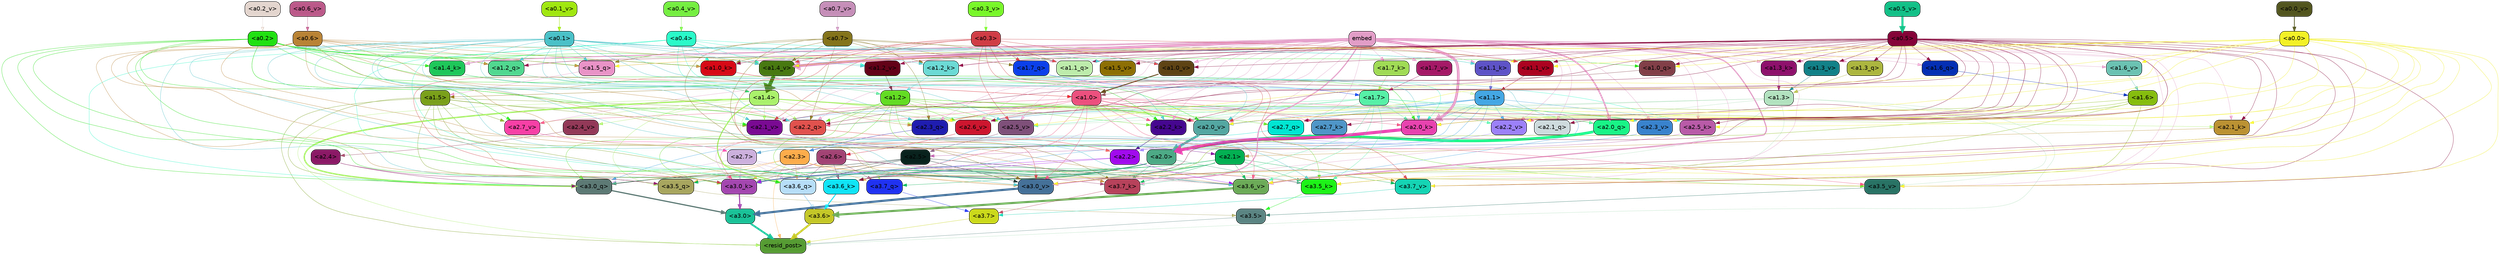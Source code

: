 strict digraph "" {
	graph [bgcolor=transparent,
		layout=dot,
		overlap=false,
		splines=true
	];
	"<a3.7>"	[color=black,
		fillcolor="#cbd91b",
		fontname=Helvetica,
		shape=box,
		style="filled, rounded"];
	"<resid_post>"	[color=black,
		fillcolor="#569c33",
		fontname=Helvetica,
		shape=box,
		style="filled, rounded"];
	"<a3.7>" -> "<resid_post>"	[color="#cbd91b",
		penwidth=0.6239100098609924];
	"<a3.6>"	[color=black,
		fillcolor="#c4c728",
		fontname=Helvetica,
		shape=box,
		style="filled, rounded"];
	"<a3.6>" -> "<resid_post>"	[color="#c4c728",
		penwidth=4.569062113761902];
	"<a3.5>"	[color=black,
		fillcolor="#5b8583",
		fontname=Helvetica,
		shape=box,
		style="filled, rounded"];
	"<a3.5>" -> "<resid_post>"	[color="#5b8583",
		penwidth=0.6];
	"<a3.0>"	[color=black,
		fillcolor="#1ac298",
		fontname=Helvetica,
		shape=box,
		style="filled, rounded"];
	"<a3.0>" -> "<resid_post>"	[color="#1ac298",
		penwidth=4.283544182777405];
	"<a2.3>"	[color=black,
		fillcolor="#fcac4b",
		fontname=Helvetica,
		shape=box,
		style="filled, rounded"];
	"<a2.3>" -> "<resid_post>"	[color="#fcac4b",
		penwidth=0.6];
	"<a3.7_q>"	[color=black,
		fillcolor="#2032f2",
		fontname=Helvetica,
		shape=box,
		style="filled, rounded"];
	"<a2.3>" -> "<a3.7_q>"	[color="#fcac4b",
		penwidth=0.6];
	"<a3.6_q>"	[color=black,
		fillcolor="#b7def8",
		fontname=Helvetica,
		shape=box,
		style="filled, rounded"];
	"<a2.3>" -> "<a3.6_q>"	[color="#fcac4b",
		penwidth=0.6];
	"<a3.5_q>"	[color=black,
		fillcolor="#a8a65f",
		fontname=Helvetica,
		shape=box,
		style="filled, rounded"];
	"<a2.3>" -> "<a3.5_q>"	[color="#fcac4b",
		penwidth=0.6];
	"<a3.0_q>"	[color=black,
		fillcolor="#5d7a75",
		fontname=Helvetica,
		shape=box,
		style="filled, rounded"];
	"<a2.3>" -> "<a3.0_q>"	[color="#fcac4b",
		penwidth=0.6];
	"<a3.0_k>"	[color=black,
		fillcolor="#a447b0",
		fontname=Helvetica,
		shape=box,
		style="filled, rounded"];
	"<a2.3>" -> "<a3.0_k>"	[color="#fcac4b",
		penwidth=0.6];
	"<a3.6_v>"	[color=black,
		fillcolor="#6cab58",
		fontname=Helvetica,
		shape=box,
		style="filled, rounded"];
	"<a2.3>" -> "<a3.6_v>"	[color="#fcac4b",
		penwidth=0.6];
	"<a3.5_v>"	[color=black,
		fillcolor="#297365",
		fontname=Helvetica,
		shape=box,
		style="filled, rounded"];
	"<a2.3>" -> "<a3.5_v>"	[color="#fcac4b",
		penwidth=0.6];
	"<a3.0_v>"	[color=black,
		fillcolor="#457199",
		fontname=Helvetica,
		shape=box,
		style="filled, rounded"];
	"<a2.3>" -> "<a3.0_v>"	[color="#fcac4b",
		penwidth=0.6];
	"<a1.5>"	[color=black,
		fillcolor="#7aa01a",
		fontname=Helvetica,
		shape=box,
		style="filled, rounded"];
	"<a1.5>" -> "<resid_post>"	[color="#7aa01a",
		penwidth=0.6];
	"<a1.5>" -> "<a3.6_q>"	[color="#7aa01a",
		penwidth=0.6];
	"<a1.5>" -> "<a3.5_q>"	[color="#7aa01a",
		penwidth=0.6];
	"<a1.5>" -> "<a3.0_q>"	[color="#7aa01a",
		penwidth=0.6];
	"<a3.6_k>"	[color=black,
		fillcolor="#10e4f6",
		fontname=Helvetica,
		shape=box,
		style="filled, rounded"];
	"<a1.5>" -> "<a3.6_k>"	[color="#7aa01a",
		penwidth=0.6];
	"<a1.5>" -> "<a3.0_k>"	[color="#7aa01a",
		penwidth=0.6];
	"<a2.2_q>"	[color=black,
		fillcolor="#e1524e",
		fontname=Helvetica,
		shape=box,
		style="filled, rounded"];
	"<a1.5>" -> "<a2.2_q>"	[color="#7aa01a",
		penwidth=0.6];
	"<a2.7_v>"	[color=black,
		fillcolor="#f740a6",
		fontname=Helvetica,
		shape=box,
		style="filled, rounded"];
	"<a1.5>" -> "<a2.7_v>"	[color="#7aa01a",
		penwidth=0.6];
	"<a2.6_v>"	[color=black,
		fillcolor="#cd162f",
		fontname=Helvetica,
		shape=box,
		style="filled, rounded"];
	"<a1.5>" -> "<a2.6_v>"	[color="#7aa01a",
		penwidth=0.6];
	"<a2.1_v>"	[color=black,
		fillcolor="#7a0a93",
		fontname=Helvetica,
		shape=box,
		style="filled, rounded"];
	"<a1.5>" -> "<a2.1_v>"	[color="#7aa01a",
		penwidth=0.6];
	"<a1.4>"	[color=black,
		fillcolor="#aaf16b",
		fontname=Helvetica,
		shape=box,
		style="filled, rounded"];
	"<a1.4>" -> "<resid_post>"	[color="#aaf16b",
		penwidth=0.6];
	"<a1.4>" -> "<a3.7_q>"	[color="#aaf16b",
		penwidth=0.6];
	"<a1.4>" -> "<a3.6_q>"	[color="#aaf16b",
		penwidth=2.7536282539367676];
	"<a1.4>" -> "<a3.5_q>"	[color="#aaf16b",
		penwidth=0.6];
	"<a1.4>" -> "<a3.0_q>"	[color="#aaf16b",
		penwidth=3.3369133472442627];
	"<a2.3_q>"	[color=black,
		fillcolor="#1f1db0",
		fontname=Helvetica,
		shape=box,
		style="filled, rounded"];
	"<a1.4>" -> "<a2.3_q>"	[color="#aaf16b",
		penwidth=0.6];
	"<a1.4>" -> "<a2.2_q>"	[color="#aaf16b",
		penwidth=0.6];
	"<a2.1_q>"	[color=black,
		fillcolor="#cedbde",
		fontname=Helvetica,
		shape=box,
		style="filled, rounded"];
	"<a1.4>" -> "<a2.1_q>"	[color="#aaf16b",
		penwidth=0.6];
	"<a2.0_q>"	[color=black,
		fillcolor="#19f487",
		fontname=Helvetica,
		shape=box,
		style="filled, rounded"];
	"<a1.4>" -> "<a2.0_q>"	[color="#aaf16b",
		penwidth=0.6];
	"<a2.1_k>"	[color=black,
		fillcolor="#bb9233",
		fontname=Helvetica,
		shape=box,
		style="filled, rounded"];
	"<a1.4>" -> "<a2.1_k>"	[color="#aaf16b",
		penwidth=0.6];
	"<a1.4>" -> "<a2.7_v>"	[color="#aaf16b",
		penwidth=0.6];
	"<a1.4>" -> "<a2.6_v>"	[color="#aaf16b",
		penwidth=0.6];
	"<a2.5_v>"	[color=black,
		fillcolor="#7f507a",
		fontname=Helvetica,
		shape=box,
		style="filled, rounded"];
	"<a1.4>" -> "<a2.5_v>"	[color="#aaf16b",
		penwidth=0.6];
	"<a2.4_v>"	[color=black,
		fillcolor="#933958",
		fontname=Helvetica,
		shape=box,
		style="filled, rounded"];
	"<a1.4>" -> "<a2.4_v>"	[color="#aaf16b",
		penwidth=0.6];
	"<a1.4>" -> "<a2.1_v>"	[color="#aaf16b",
		penwidth=0.6];
	"<a2.0_v>"	[color=black,
		fillcolor="#54a7a2",
		fontname=Helvetica,
		shape=box,
		style="filled, rounded"];
	"<a1.4>" -> "<a2.0_v>"	[color="#aaf16b",
		penwidth=2.2818827629089355];
	"<a1.3>"	[color=black,
		fillcolor="#b2e2bf",
		fontname=Helvetica,
		shape=box,
		style="filled, rounded"];
	"<a1.3>" -> "<resid_post>"	[color="#b2e2bf",
		penwidth=0.6];
	"<a1.3>" -> "<a3.6_v>"	[color="#b2e2bf",
		penwidth=0.6];
	"<a1.3>" -> "<a3.5_v>"	[color="#b2e2bf",
		penwidth=0.6];
	"<a1.3>" -> "<a3.0_v>"	[color="#b2e2bf",
		penwidth=0.6];
	"<a1.3>" -> "<a2.2_q>"	[color="#b2e2bf",
		penwidth=0.6];
	"<a1.3>" -> "<a2.1_q>"	[color="#b2e2bf",
		penwidth=0.6];
	"<a2.2_k>"	[color=black,
		fillcolor="#460790",
		fontname=Helvetica,
		shape=box,
		style="filled, rounded"];
	"<a1.3>" -> "<a2.2_k>"	[color="#b2e2bf",
		penwidth=0.6];
	"<a1.3>" -> "<a2.5_v>"	[color="#b2e2bf",
		penwidth=0.6];
	"<a3.7_q>" -> "<a3.7>"	[color="#2032f2",
		penwidth=0.6];
	"<a3.6_q>" -> "<a3.6>"	[color="#b7def8",
		penwidth=2.0344843566417694];
	"<a3.5_q>" -> "<a3.5>"	[color="#a8a65f",
		penwidth=0.6];
	"<a3.0_q>" -> "<a3.0>"	[color="#5d7a75",
		penwidth=2.863015294075012];
	"<a3.7_k>"	[color=black,
		fillcolor="#b7425b",
		fontname=Helvetica,
		shape=box,
		style="filled, rounded"];
	"<a3.7_k>" -> "<a3.7>"	[color="#b7425b",
		penwidth=0.6];
	"<a3.6_k>" -> "<a3.6>"	[color="#10e4f6",
		penwidth=2.1770318150520325];
	"<a3.5_k>"	[color=black,
		fillcolor="#1df318",
		fontname=Helvetica,
		shape=box,
		style="filled, rounded"];
	"<a3.5_k>" -> "<a3.5>"	[color="#1df318",
		penwidth=0.6];
	"<a3.0_k>" -> "<a3.0>"	[color="#a447b0",
		penwidth=2.6323853135108948];
	"<a3.7_v>"	[color=black,
		fillcolor="#15d4b4",
		fontname=Helvetica,
		shape=box,
		style="filled, rounded"];
	"<a3.7_v>" -> "<a3.7>"	[color="#15d4b4",
		penwidth=0.6];
	"<a3.6_v>" -> "<a3.6>"	[color="#6cab58",
		penwidth=4.972373723983765];
	"<a3.5_v>" -> "<a3.5>"	[color="#297365",
		penwidth=0.6];
	"<a3.0_v>" -> "<a3.0>"	[color="#457199",
		penwidth=5.1638524532318115];
	"<a2.6>"	[color=black,
		fillcolor="#a24374",
		fontname=Helvetica,
		shape=box,
		style="filled, rounded"];
	"<a2.6>" -> "<a3.7_q>"	[color="#a24374",
		penwidth=0.6];
	"<a2.6>" -> "<a3.6_q>"	[color="#a24374",
		penwidth=0.6];
	"<a2.6>" -> "<a3.0_q>"	[color="#a24374",
		penwidth=0.6];
	"<a2.6>" -> "<a3.7_k>"	[color="#a24374",
		penwidth=0.6];
	"<a2.6>" -> "<a3.6_k>"	[color="#a24374",
		penwidth=0.6];
	"<a2.6>" -> "<a3.5_k>"	[color="#a24374",
		penwidth=0.6];
	"<a2.6>" -> "<a3.0_k>"	[color="#a24374",
		penwidth=0.6];
	"<a2.1>"	[color=black,
		fillcolor="#03b052",
		fontname=Helvetica,
		shape=box,
		style="filled, rounded"];
	"<a2.1>" -> "<a3.7_q>"	[color="#03b052",
		penwidth=0.6];
	"<a2.1>" -> "<a3.6_q>"	[color="#03b052",
		penwidth=0.6];
	"<a2.1>" -> "<a3.5_q>"	[color="#03b052",
		penwidth=0.6];
	"<a2.1>" -> "<a3.0_q>"	[color="#03b052",
		penwidth=0.6];
	"<a2.1>" -> "<a3.7_k>"	[color="#03b052",
		penwidth=0.6];
	"<a2.1>" -> "<a3.6_k>"	[color="#03b052",
		penwidth=0.6];
	"<a2.1>" -> "<a3.5_k>"	[color="#03b052",
		penwidth=0.6];
	"<a2.1>" -> "<a3.0_k>"	[color="#03b052",
		penwidth=0.6];
	"<a2.1>" -> "<a3.7_v>"	[color="#03b052",
		penwidth=0.6];
	"<a2.1>" -> "<a3.6_v>"	[color="#03b052",
		penwidth=0.6];
	"<a2.1>" -> "<a3.0_v>"	[color="#03b052",
		penwidth=0.6];
	"<a2.7>"	[color=black,
		fillcolor="#ccb0dd",
		fontname=Helvetica,
		shape=box,
		style="filled, rounded"];
	"<a2.7>" -> "<a3.6_q>"	[color="#ccb0dd",
		penwidth=0.6];
	"<a2.7>" -> "<a3.0_q>"	[color="#ccb0dd",
		penwidth=0.6];
	"<a2.7>" -> "<a3.6_k>"	[color="#ccb0dd",
		penwidth=0.6];
	"<a2.7>" -> "<a3.0_k>"	[color="#ccb0dd",
		penwidth=0.6];
	"<a2.7>" -> "<a3.6_v>"	[color="#ccb0dd",
		penwidth=0.6];
	"<a2.5>"	[color=black,
		fillcolor="#09221d",
		fontname=Helvetica,
		shape=box,
		style="filled, rounded"];
	"<a2.5>" -> "<a3.6_q>"	[color="#09221d",
		penwidth=0.6];
	"<a2.5>" -> "<a3.0_q>"	[color="#09221d",
		penwidth=0.6];
	"<a2.5>" -> "<a3.0_k>"	[color="#09221d",
		penwidth=0.6];
	"<a2.5>" -> "<a3.6_v>"	[color="#09221d",
		penwidth=0.6];
	"<a2.5>" -> "<a3.0_v>"	[color="#09221d",
		penwidth=0.6];
	"<a2.0>"	[color=black,
		fillcolor="#4daa86",
		fontname=Helvetica,
		shape=box,
		style="filled, rounded"];
	"<a2.0>" -> "<a3.6_q>"	[color="#4daa86",
		penwidth=0.6];
	"<a2.0>" -> "<a3.0_q>"	[color="#4daa86",
		penwidth=0.6];
	"<a2.0>" -> "<a3.7_k>"	[color="#4daa86",
		penwidth=0.6];
	"<a2.0>" -> "<a3.6_k>"	[color="#4daa86",
		penwidth=1.7047871947288513];
	"<a2.0>" -> "<a3.5_k>"	[color="#4daa86",
		penwidth=0.6];
	"<a2.0>" -> "<a3.0_k>"	[color="#4daa86",
		penwidth=2.239806979894638];
	"<a1.1>"	[color=black,
		fillcolor="#44a7e4",
		fontname=Helvetica,
		shape=box,
		style="filled, rounded"];
	"<a1.1>" -> "<a3.6_q>"	[color="#44a7e4",
		penwidth=0.6];
	"<a1.1>" -> "<a3.0_q>"	[color="#44a7e4",
		penwidth=0.6];
	"<a1.1>" -> "<a3.0_k>"	[color="#44a7e4",
		penwidth=0.6];
	"<a1.1>" -> "<a3.6_v>"	[color="#44a7e4",
		penwidth=0.6];
	"<a2.7_q>"	[color=black,
		fillcolor="#01e6d3",
		fontname=Helvetica,
		shape=box,
		style="filled, rounded"];
	"<a1.1>" -> "<a2.7_q>"	[color="#44a7e4",
		penwidth=0.6];
	"<a2.5_k>"	[color=black,
		fillcolor="#b95ba8",
		fontname=Helvetica,
		shape=box,
		style="filled, rounded"];
	"<a1.1>" -> "<a2.5_k>"	[color="#44a7e4",
		penwidth=0.6];
	"<a2.0_k>"	[color=black,
		fillcolor="#e843af",
		fontname=Helvetica,
		shape=box,
		style="filled, rounded"];
	"<a1.1>" -> "<a2.0_k>"	[color="#44a7e4",
		penwidth=0.6];
	"<a1.1>" -> "<a2.6_v>"	[color="#44a7e4",
		penwidth=0.6];
	"<a2.2_v>"	[color=black,
		fillcolor="#9c81f9",
		fontname=Helvetica,
		shape=box,
		style="filled, rounded"];
	"<a1.1>" -> "<a2.2_v>"	[color="#44a7e4",
		penwidth=0.6];
	"<a1.1>" -> "<a2.1_v>"	[color="#44a7e4",
		penwidth=0.6];
	"<a1.1>" -> "<a2.0_v>"	[color="#44a7e4",
		penwidth=0.6];
	"<a0.4>"	[color=black,
		fillcolor="#2afac9",
		fontname=Helvetica,
		shape=box,
		style="filled, rounded"];
	"<a0.4>" -> "<a3.6_q>"	[color="#2afac9",
		penwidth=0.6];
	"<a0.4>" -> "<a3.0_q>"	[color="#2afac9",
		penwidth=0.6];
	"<a0.4>" -> "<a3.6_k>"	[color="#2afac9",
		penwidth=0.6];
	"<a0.4>" -> "<a2.5_k>"	[color="#2afac9",
		penwidth=0.6];
	"<a0.4>" -> "<a2.0_k>"	[color="#2afac9",
		penwidth=0.6];
	"<a1.4_k>"	[color=black,
		fillcolor="#1ec75a",
		fontname=Helvetica,
		shape=box,
		style="filled, rounded"];
	"<a0.4>" -> "<a1.4_k>"	[color="#2afac9",
		penwidth=0.6];
	"<a1.1_k>"	[color=black,
		fillcolor="#5e53c7",
		fontname=Helvetica,
		shape=box,
		style="filled, rounded"];
	"<a0.4>" -> "<a1.1_k>"	[color="#2afac9",
		penwidth=0.6];
	"<a1.0_k>"	[color=black,
		fillcolor="#d70916",
		fontname=Helvetica,
		shape=box,
		style="filled, rounded"];
	"<a0.4>" -> "<a1.0_k>"	[color="#2afac9",
		penwidth=0.6];
	"<a1.4_v>"	[color=black,
		fillcolor="#487911",
		fontname=Helvetica,
		shape=box,
		style="filled, rounded"];
	"<a0.4>" -> "<a1.4_v>"	[color="#2afac9",
		penwidth=0.6];
	"<a1.2_v>"	[color=black,
		fillcolor="#630218",
		fontname=Helvetica,
		shape=box,
		style="filled, rounded"];
	"<a0.4>" -> "<a1.2_v>"	[color="#2afac9",
		penwidth=0.6];
	"<a0.2>"	[color=black,
		fillcolor="#21e112",
		fontname=Helvetica,
		shape=box,
		style="filled, rounded"];
	"<a0.2>" -> "<a3.6_q>"	[color="#21e112",
		penwidth=0.6];
	"<a0.2>" -> "<a3.0_q>"	[color="#21e112",
		penwidth=0.6];
	"<a0.2>" -> "<a3.6_k>"	[color="#21e112",
		penwidth=0.6];
	"<a0.2>" -> "<a3.0_k>"	[color="#21e112",
		penwidth=0.6];
	"<a0.2>" -> "<a2.2_q>"	[color="#21e112",
		penwidth=0.6];
	"<a0.2>" -> "<a2.2_k>"	[color="#21e112",
		penwidth=0.6];
	"<a0.2>" -> "<a2.0_k>"	[color="#21e112",
		penwidth=0.6];
	"<a0.2>" -> "<a2.7_v>"	[color="#21e112",
		penwidth=0.6];
	"<a0.2>" -> "<a2.1_v>"	[color="#21e112",
		penwidth=0.6];
	"<a0.2>" -> "<a2.0_v>"	[color="#21e112",
		penwidth=0.6];
	"<a1.5_q>"	[color=black,
		fillcolor="#e993c7",
		fontname=Helvetica,
		shape=box,
		style="filled, rounded"];
	"<a0.2>" -> "<a1.5_q>"	[color="#21e112",
		penwidth=0.6];
	"<a1.2_q>"	[color=black,
		fillcolor="#51d890",
		fontname=Helvetica,
		shape=box,
		style="filled, rounded"];
	"<a0.2>" -> "<a1.2_q>"	[color="#21e112",
		penwidth=0.6];
	"<a1.0_q>"	[color=black,
		fillcolor="#823f48",
		fontname=Helvetica,
		shape=box,
		style="filled, rounded"];
	"<a0.2>" -> "<a1.0_q>"	[color="#21e112",
		penwidth=0.6];
	"<a0.2>" -> "<a1.4_k>"	[color="#21e112",
		penwidth=0.6];
	"<a0.2>" -> "<a1.0_k>"	[color="#21e112",
		penwidth=0.6];
	"<a0.2>" -> "<a1.4_v>"	[color="#21e112",
		penwidth=0.6];
	"<a2.4>"	[color=black,
		fillcolor="#8b1966",
		fontname=Helvetica,
		shape=box,
		style="filled, rounded"];
	"<a2.4>" -> "<a3.5_q>"	[color="#8b1966",
		penwidth=0.6];
	"<a2.4>" -> "<a3.0_q>"	[color="#8b1966",
		penwidth=0.6];
	"<a1.2>"	[color=black,
		fillcolor="#63dc23",
		fontname=Helvetica,
		shape=box,
		style="filled, rounded"];
	"<a1.2>" -> "<a3.0_q>"	[color="#63dc23",
		penwidth=0.6];
	"<a1.2>" -> "<a3.6_k>"	[color="#63dc23",
		penwidth=0.6];
	"<a1.2>" -> "<a3.5_k>"	[color="#63dc23",
		penwidth=0.6];
	"<a1.2>" -> "<a3.0_k>"	[color="#63dc23",
		penwidth=0.6];
	"<a1.2>" -> "<a3.5_v>"	[color="#63dc23",
		penwidth=0.6];
	"<a1.2>" -> "<a2.7_q>"	[color="#63dc23",
		penwidth=0.6];
	"<a1.2>" -> "<a2.2_q>"	[color="#63dc23",
		penwidth=0.6];
	"<a1.2>" -> "<a2.2_k>"	[color="#63dc23",
		penwidth=0.6];
	"<a1.2>" -> "<a2.6_v>"	[color="#63dc23",
		penwidth=0.6];
	"<a1.2>" -> "<a2.5_v>"	[color="#63dc23",
		penwidth=0.6];
	"<a2.3_v>"	[color=black,
		fillcolor="#3983cd",
		fontname=Helvetica,
		shape=box,
		style="filled, rounded"];
	"<a1.2>" -> "<a2.3_v>"	[color="#63dc23",
		penwidth=0.6];
	"<a1.2>" -> "<a2.0_v>"	[color="#63dc23",
		penwidth=0.6];
	"<a1.7>"	[color=black,
		fillcolor="#57f0a7",
		fontname=Helvetica,
		shape=box,
		style="filled, rounded"];
	"<a1.7>" -> "<a3.7_k>"	[color="#57f0a7",
		penwidth=0.6];
	"<a1.7>" -> "<a3.5_k>"	[color="#57f0a7",
		penwidth=0.6];
	"<a1.7>" -> "<a3.6_v>"	[color="#57f0a7",
		penwidth=0.6];
	"<a1.7>" -> "<a2.7_q>"	[color="#57f0a7",
		penwidth=0.6];
	"<a1.7>" -> "<a2.2_q>"	[color="#57f0a7",
		penwidth=0.6];
	"<a1.7>" -> "<a2.0_q>"	[color="#57f0a7",
		penwidth=0.6];
	"<a1.7>" -> "<a2.2_k>"	[color="#57f0a7",
		penwidth=0.6];
	"<a1.7>" -> "<a2.0_k>"	[color="#57f0a7",
		penwidth=0.6];
	"<a1.7>" -> "<a2.5_v>"	[color="#57f0a7",
		penwidth=0.6];
	"<a1.7>" -> "<a2.3_v>"	[color="#57f0a7",
		penwidth=0.6];
	"<a1.7>" -> "<a2.2_v>"	[color="#57f0a7",
		penwidth=0.6];
	"<a0.7>"	[color=black,
		fillcolor="#84741b",
		fontname=Helvetica,
		shape=box,
		style="filled, rounded"];
	"<a0.7>" -> "<a3.7_k>"	[color="#84741b",
		penwidth=0.6];
	"<a0.7>" -> "<a3.0_v>"	[color="#84741b",
		penwidth=0.6];
	"<a0.7>" -> "<a2.3_q>"	[color="#84741b",
		penwidth=0.6];
	"<a0.7>" -> "<a2.2_q>"	[color="#84741b",
		penwidth=0.6];
	"<a1.7_q>"	[color=black,
		fillcolor="#0b40ea",
		fontname=Helvetica,
		shape=box,
		style="filled, rounded"];
	"<a0.7>" -> "<a1.7_q>"	[color="#84741b",
		penwidth=0.6];
	"<a0.7>" -> "<a1.5_q>"	[color="#84741b",
		penwidth=0.6];
	"<a1.1_q>"	[color=black,
		fillcolor="#bdecab",
		fontname=Helvetica,
		shape=box,
		style="filled, rounded"];
	"<a0.7>" -> "<a1.1_q>"	[color="#84741b",
		penwidth=0.6];
	"<a1.2_k>"	[color=black,
		fillcolor="#6cdad5",
		fontname=Helvetica,
		shape=box,
		style="filled, rounded"];
	"<a0.7>" -> "<a1.2_k>"	[color="#84741b",
		penwidth=0.6];
	"<a0.7>" -> "<a1.0_k>"	[color="#84741b",
		penwidth=0.6];
	"<a0.7>" -> "<a1.4_v>"	[color="#84741b",
		penwidth=0.6];
	"<a1.1_v>"	[color=black,
		fillcolor="#ac0320",
		fontname=Helvetica,
		shape=box,
		style="filled, rounded"];
	"<a0.7>" -> "<a1.1_v>"	[color="#84741b",
		penwidth=0.6];
	"<a0.6>"	[color=black,
		fillcolor="#b98335",
		fontname=Helvetica,
		shape=box,
		style="filled, rounded"];
	"<a0.6>" -> "<a3.7_k>"	[color="#b98335",
		penwidth=0.6];
	"<a0.6>" -> "<a3.6_k>"	[color="#b98335",
		penwidth=0.6];
	"<a0.6>" -> "<a3.0_k>"	[color="#b98335",
		penwidth=0.6];
	"<a0.6>" -> "<a3.7_v>"	[color="#b98335",
		penwidth=0.6];
	"<a0.6>" -> "<a3.6_v>"	[color="#b98335",
		penwidth=0.6];
	"<a0.6>" -> "<a3.0_v>"	[color="#b98335",
		penwidth=0.6];
	"<a0.6>" -> "<a2.3_q>"	[color="#b98335",
		penwidth=0.6];
	"<a0.6>" -> "<a2.2_q>"	[color="#b98335",
		penwidth=0.6];
	"<a0.6>" -> "<a1.5_q>"	[color="#b98335",
		penwidth=0.6];
	"<a0.6>" -> "<a1.2_q>"	[color="#b98335",
		penwidth=0.6];
	"<a0.6>" -> "<a1.0_k>"	[color="#b98335",
		penwidth=0.6];
	"<a0.6>" -> "<a1.4_v>"	[color="#b98335",
		penwidth=0.6];
	embed	[color=black,
		fillcolor="#e29dc7",
		fontname=Helvetica,
		shape=box,
		style="filled, rounded"];
	embed -> "<a3.7_k>"	[color="#e29dc7",
		penwidth=0.6];
	embed -> "<a3.6_k>"	[color="#e29dc7",
		penwidth=0.6];
	embed -> "<a3.5_k>"	[color="#e29dc7",
		penwidth=0.6];
	embed -> "<a3.0_k>"	[color="#e29dc7",
		penwidth=0.6];
	embed -> "<a3.7_v>"	[color="#e29dc7",
		penwidth=0.6];
	embed -> "<a3.6_v>"	[color="#e29dc7",
		penwidth=2.7369276881217957];
	embed -> "<a3.5_v>"	[color="#e29dc7",
		penwidth=0.6];
	embed -> "<a3.0_v>"	[color="#e29dc7",
		penwidth=2.5778204202651978];
	embed -> "<a2.7_q>"	[color="#e29dc7",
		penwidth=0.6];
	embed -> "<a2.3_q>"	[color="#e29dc7",
		penwidth=0.6];
	embed -> "<a2.2_q>"	[color="#e29dc7",
		penwidth=0.6];
	embed -> "<a2.1_q>"	[color="#e29dc7",
		penwidth=0.6];
	embed -> "<a2.0_q>"	[color="#e29dc7",
		penwidth=3.459219217300415];
	embed -> "<a2.5_k>"	[color="#e29dc7",
		penwidth=0.6];
	embed -> "<a2.2_k>"	[color="#e29dc7",
		penwidth=0.6363201141357422];
	embed -> "<a2.1_k>"	[color="#e29dc7",
		penwidth=0.6];
	embed -> "<a2.0_k>"	[color="#e29dc7",
		penwidth=6.407642982900143];
	embed -> "<a2.7_v>"	[color="#e29dc7",
		penwidth=0.6];
	embed -> "<a2.6_v>"	[color="#e29dc7",
		penwidth=0.6];
	embed -> "<a2.5_v>"	[color="#e29dc7",
		penwidth=0.6];
	embed -> "<a2.3_v>"	[color="#e29dc7",
		penwidth=0.6];
	embed -> "<a2.2_v>"	[color="#e29dc7",
		penwidth=0.6175012588500977];
	embed -> "<a2.1_v>"	[color="#e29dc7",
		penwidth=0.6];
	embed -> "<a2.0_v>"	[color="#e29dc7",
		penwidth=0.6];
	embed -> "<a1.7_q>"	[color="#e29dc7",
		penwidth=0.6];
	"<a1.6_q>"	[color=black,
		fillcolor="#052fb4",
		fontname=Helvetica,
		shape=box,
		style="filled, rounded"];
	embed -> "<a1.6_q>"	[color="#e29dc7",
		penwidth=0.6];
	embed -> "<a1.5_q>"	[color="#e29dc7",
		penwidth=0.6186923980712891];
	"<a1.3_q>"	[color=black,
		fillcolor="#acb63f",
		fontname=Helvetica,
		shape=box,
		style="filled, rounded"];
	embed -> "<a1.3_q>"	[color="#e29dc7",
		penwidth=0.6];
	embed -> "<a1.2_q>"	[color="#e29dc7",
		penwidth=0.6];
	embed -> "<a1.1_q>"	[color="#e29dc7",
		penwidth=0.6];
	embed -> "<a1.0_q>"	[color="#e29dc7",
		penwidth=0.6];
	"<a1.7_k>"	[color=black,
		fillcolor="#a0db55",
		fontname=Helvetica,
		shape=box,
		style="filled, rounded"];
	embed -> "<a1.7_k>"	[color="#e29dc7",
		penwidth=0.6];
	embed -> "<a1.4_k>"	[color="#e29dc7",
		penwidth=2.1454997062683105];
	"<a1.3_k>"	[color=black,
		fillcolor="#8e116c",
		fontname=Helvetica,
		shape=box,
		style="filled, rounded"];
	embed -> "<a1.3_k>"	[color="#e29dc7",
		penwidth=0.6];
	embed -> "<a1.2_k>"	[color="#e29dc7",
		penwidth=0.6];
	embed -> "<a1.1_k>"	[color="#e29dc7",
		penwidth=0.6];
	embed -> "<a1.0_k>"	[color="#e29dc7",
		penwidth=0.6];
	"<a1.7_v>"	[color=black,
		fillcolor="#a51967",
		fontname=Helvetica,
		shape=box,
		style="filled, rounded"];
	embed -> "<a1.7_v>"	[color="#e29dc7",
		penwidth=0.6];
	"<a1.6_v>"	[color=black,
		fillcolor="#6bc2b2",
		fontname=Helvetica,
		shape=box,
		style="filled, rounded"];
	embed -> "<a1.6_v>"	[color="#e29dc7",
		penwidth=0.6];
	"<a1.5_v>"	[color=black,
		fillcolor="#8d6f04",
		fontname=Helvetica,
		shape=box,
		style="filled, rounded"];
	embed -> "<a1.5_v>"	[color="#e29dc7",
		penwidth=0.6];
	embed -> "<a1.4_v>"	[color="#e29dc7",
		penwidth=6.860090345144272];
	"<a1.3_v>"	[color=black,
		fillcolor="#128188",
		fontname=Helvetica,
		shape=box,
		style="filled, rounded"];
	embed -> "<a1.3_v>"	[color="#e29dc7",
		penwidth=0.6];
	embed -> "<a1.2_v>"	[color="#e29dc7",
		penwidth=0.6];
	embed -> "<a1.1_v>"	[color="#e29dc7",
		penwidth=0.6];
	"<a1.0_v>"	[color=black,
		fillcolor="#5e4314",
		fontname=Helvetica,
		shape=box,
		style="filled, rounded"];
	embed -> "<a1.0_v>"	[color="#e29dc7",
		penwidth=1.2940821647644043];
	"<a2.2>"	[color=black,
		fillcolor="#a10bed",
		fontname=Helvetica,
		shape=box,
		style="filled, rounded"];
	"<a2.2>" -> "<a3.6_k>"	[color="#a10bed",
		penwidth=0.6];
	"<a2.2>" -> "<a3.0_k>"	[color="#a10bed",
		penwidth=0.6];
	"<a2.2>" -> "<a3.6_v>"	[color="#a10bed",
		penwidth=0.6];
	"<a1.6>"	[color=black,
		fillcolor="#86bd0e",
		fontname=Helvetica,
		shape=box,
		style="filled, rounded"];
	"<a1.6>" -> "<a3.6_k>"	[color="#86bd0e",
		penwidth=0.6];
	"<a1.6>" -> "<a3.5_k>"	[color="#86bd0e",
		penwidth=0.6];
	"<a1.6>" -> "<a3.6_v>"	[color="#86bd0e",
		penwidth=0.6];
	"<a1.6>" -> "<a2.0_k>"	[color="#86bd0e",
		penwidth=0.6];
	"<a1.6>" -> "<a2.0_v>"	[color="#86bd0e",
		penwidth=0.6];
	"<a1.0>"	[color=black,
		fillcolor="#ec507e",
		fontname=Helvetica,
		shape=box,
		style="filled, rounded"];
	"<a1.0>" -> "<a3.6_k>"	[color="#ec507e",
		penwidth=0.6];
	"<a1.0>" -> "<a3.0_k>"	[color="#ec507e",
		penwidth=0.6];
	"<a1.0>" -> "<a3.6_v>"	[color="#ec507e",
		penwidth=0.6];
	"<a1.0>" -> "<a3.5_v>"	[color="#ec507e",
		penwidth=0.6];
	"<a1.0>" -> "<a3.0_v>"	[color="#ec507e",
		penwidth=0.6];
	"<a1.0>" -> "<a2.3_q>"	[color="#ec507e",
		penwidth=0.6];
	"<a1.0>" -> "<a2.2_q>"	[color="#ec507e",
		penwidth=0.6];
	"<a1.0>" -> "<a2.1_q>"	[color="#ec507e",
		penwidth=0.6];
	"<a2.7_k>"	[color=black,
		fillcolor="#4f96c8",
		fontname=Helvetica,
		shape=box,
		style="filled, rounded"];
	"<a1.0>" -> "<a2.7_k>"	[color="#ec507e",
		penwidth=0.6];
	"<a1.0>" -> "<a2.2_k>"	[color="#ec507e",
		penwidth=0.6];
	"<a1.0>" -> "<a2.0_k>"	[color="#ec507e",
		penwidth=0.6];
	"<a1.0>" -> "<a2.7_v>"	[color="#ec507e",
		penwidth=0.6];
	"<a1.0>" -> "<a2.6_v>"	[color="#ec507e",
		penwidth=0.6];
	"<a1.0>" -> "<a2.0_v>"	[color="#ec507e",
		penwidth=1.2978954315185547];
	"<a0.5>"	[color=black,
		fillcolor="#850338",
		fontname=Helvetica,
		shape=box,
		style="filled, rounded"];
	"<a0.5>" -> "<a3.6_k>"	[color="#850338",
		penwidth=0.6];
	"<a0.5>" -> "<a3.7_v>"	[color="#850338",
		penwidth=0.6];
	"<a0.5>" -> "<a3.6_v>"	[color="#850338",
		penwidth=0.6];
	"<a0.5>" -> "<a3.5_v>"	[color="#850338",
		penwidth=0.6];
	"<a0.5>" -> "<a3.0_v>"	[color="#850338",
		penwidth=0.6];
	"<a0.5>" -> "<a2.7_q>"	[color="#850338",
		penwidth=0.6];
	"<a0.5>" -> "<a2.3_q>"	[color="#850338",
		penwidth=0.6];
	"<a0.5>" -> "<a2.2_q>"	[color="#850338",
		penwidth=0.6];
	"<a0.5>" -> "<a2.1_q>"	[color="#850338",
		penwidth=0.6];
	"<a0.5>" -> "<a2.0_q>"	[color="#850338",
		penwidth=0.6];
	"<a0.5>" -> "<a2.7_k>"	[color="#850338",
		penwidth=0.6];
	"<a0.5>" -> "<a2.5_k>"	[color="#850338",
		penwidth=0.6];
	"<a0.5>" -> "<a2.2_k>"	[color="#850338",
		penwidth=0.6];
	"<a0.5>" -> "<a2.1_k>"	[color="#850338",
		penwidth=0.6];
	"<a0.5>" -> "<a2.0_k>"	[color="#850338",
		penwidth=0.7721366882324219];
	"<a0.5>" -> "<a2.6_v>"	[color="#850338",
		penwidth=0.6];
	"<a0.5>" -> "<a2.3_v>"	[color="#850338",
		penwidth=0.6];
	"<a0.5>" -> "<a2.1_v>"	[color="#850338",
		penwidth=0.6];
	"<a0.5>" -> "<a2.0_v>"	[color="#850338",
		penwidth=0.6];
	"<a0.5>" -> "<a1.6_q>"	[color="#850338",
		penwidth=0.6];
	"<a0.5>" -> "<a1.3_q>"	[color="#850338",
		penwidth=0.6];
	"<a0.5>" -> "<a1.2_q>"	[color="#850338",
		penwidth=0.6];
	"<a0.5>" -> "<a1.1_q>"	[color="#850338",
		penwidth=0.6];
	"<a0.5>" -> "<a1.0_q>"	[color="#850338",
		penwidth=0.6];
	"<a0.5>" -> "<a1.3_k>"	[color="#850338",
		penwidth=0.6];
	"<a0.5>" -> "<a1.2_k>"	[color="#850338",
		penwidth=0.6];
	"<a0.5>" -> "<a1.1_k>"	[color="#850338",
		penwidth=0.6];
	"<a0.5>" -> "<a1.0_k>"	[color="#850338",
		penwidth=0.6];
	"<a0.5>" -> "<a1.5_v>"	[color="#850338",
		penwidth=0.6];
	"<a0.5>" -> "<a1.4_v>"	[color="#850338",
		penwidth=1.0206317901611328];
	"<a0.5>" -> "<a1.3_v>"	[color="#850338",
		penwidth=0.6];
	"<a0.5>" -> "<a1.2_v>"	[color="#850338",
		penwidth=0.6];
	"<a0.5>" -> "<a1.1_v>"	[color="#850338",
		penwidth=0.6];
	"<a0.5>" -> "<a1.0_v>"	[color="#850338",
		penwidth=0.6];
	"<a0.1>"	[color=black,
		fillcolor="#4ac1c8",
		fontname=Helvetica,
		shape=box,
		style="filled, rounded"];
	"<a0.1>" -> "<a3.6_k>"	[color="#4ac1c8",
		penwidth=0.6];
	"<a0.1>" -> "<a3.5_k>"	[color="#4ac1c8",
		penwidth=0.6];
	"<a0.1>" -> "<a3.0_k>"	[color="#4ac1c8",
		penwidth=0.6];
	"<a0.1>" -> "<a3.6_v>"	[color="#4ac1c8",
		penwidth=0.6];
	"<a0.1>" -> "<a3.0_v>"	[color="#4ac1c8",
		penwidth=0.6];
	"<a0.1>" -> "<a2.3_q>"	[color="#4ac1c8",
		penwidth=0.6];
	"<a0.1>" -> "<a2.2_q>"	[color="#4ac1c8",
		penwidth=0.6];
	"<a0.1>" -> "<a2.2_k>"	[color="#4ac1c8",
		penwidth=0.6];
	"<a0.1>" -> "<a2.0_k>"	[color="#4ac1c8",
		penwidth=0.6];
	"<a0.1>" -> "<a2.5_v>"	[color="#4ac1c8",
		penwidth=0.6];
	"<a0.1>" -> "<a2.3_v>"	[color="#4ac1c8",
		penwidth=0.6];
	"<a0.1>" -> "<a2.1_v>"	[color="#4ac1c8",
		penwidth=0.6];
	"<a0.1>" -> "<a2.0_v>"	[color="#4ac1c8",
		penwidth=0.6];
	"<a0.1>" -> "<a1.5_q>"	[color="#4ac1c8",
		penwidth=0.6];
	"<a0.1>" -> "<a1.2_q>"	[color="#4ac1c8",
		penwidth=0.6];
	"<a0.1>" -> "<a1.1_q>"	[color="#4ac1c8",
		penwidth=0.6];
	"<a0.1>" -> "<a1.2_k>"	[color="#4ac1c8",
		penwidth=0.6];
	"<a0.1>" -> "<a1.1_k>"	[color="#4ac1c8",
		penwidth=0.6];
	"<a0.1>" -> "<a1.5_v>"	[color="#4ac1c8",
		penwidth=0.6];
	"<a0.1>" -> "<a1.4_v>"	[color="#4ac1c8",
		penwidth=0.6];
	"<a0.1>" -> "<a1.2_v>"	[color="#4ac1c8",
		penwidth=0.6];
	"<a0.1>" -> "<a1.0_v>"	[color="#4ac1c8",
		penwidth=0.6];
	"<a0.0>"	[color=black,
		fillcolor="#f3f126",
		fontname=Helvetica,
		shape=box,
		style="filled, rounded"];
	"<a0.0>" -> "<a3.5_k>"	[color="#f3f126",
		penwidth=0.6];
	"<a0.0>" -> "<a3.7_v>"	[color="#f3f126",
		penwidth=0.6];
	"<a0.0>" -> "<a3.6_v>"	[color="#f3f126",
		penwidth=0.6];
	"<a0.0>" -> "<a3.5_v>"	[color="#f3f126",
		penwidth=0.6];
	"<a0.0>" -> "<a3.0_v>"	[color="#f3f126",
		penwidth=0.6];
	"<a0.0>" -> "<a2.3_q>"	[color="#f3f126",
		penwidth=0.6];
	"<a0.0>" -> "<a2.0_q>"	[color="#f3f126",
		penwidth=0.6];
	"<a0.0>" -> "<a2.5_k>"	[color="#f3f126",
		penwidth=0.6];
	"<a0.0>" -> "<a2.1_k>"	[color="#f3f126",
		penwidth=0.6];
	"<a0.0>" -> "<a2.0_k>"	[color="#f3f126",
		penwidth=0.6];
	"<a0.0>" -> "<a2.5_v>"	[color="#f3f126",
		penwidth=0.6];
	"<a0.0>" -> "<a2.3_v>"	[color="#f3f126",
		penwidth=0.6];
	"<a0.0>" -> "<a2.2_v>"	[color="#f3f126",
		penwidth=0.6];
	"<a0.0>" -> "<a2.0_v>"	[color="#f3f126",
		penwidth=0.6];
	"<a0.0>" -> "<a1.5_q>"	[color="#f3f126",
		penwidth=0.6];
	"<a0.0>" -> "<a1.0_q>"	[color="#f3f126",
		penwidth=0.6];
	"<a0.0>" -> "<a1.1_k>"	[color="#f3f126",
		penwidth=0.6];
	"<a0.0>" -> "<a1.6_v>"	[color="#f3f126",
		penwidth=0.6];
	"<a0.0>" -> "<a1.4_v>"	[color="#f3f126",
		penwidth=0.6];
	"<a0.0>" -> "<a1.1_v>"	[color="#f3f126",
		penwidth=0.6];
	"<a0.3>"	[color=black,
		fillcolor="#d03d46",
		fontname=Helvetica,
		shape=box,
		style="filled, rounded"];
	"<a0.3>" -> "<a3.0_k>"	[color="#d03d46",
		penwidth=0.6];
	"<a0.3>" -> "<a3.7_v>"	[color="#d03d46",
		penwidth=0.6];
	"<a0.3>" -> "<a3.0_v>"	[color="#d03d46",
		penwidth=0.6];
	"<a0.3>" -> "<a2.5_v>"	[color="#d03d46",
		penwidth=0.6];
	"<a0.3>" -> "<a2.1_v>"	[color="#d03d46",
		penwidth=0.6];
	"<a0.3>" -> "<a2.0_v>"	[color="#d03d46",
		penwidth=0.6];
	"<a0.3>" -> "<a1.7_q>"	[color="#d03d46",
		penwidth=0.6];
	"<a0.3>" -> "<a1.1_q>"	[color="#d03d46",
		penwidth=0.6];
	"<a0.3>" -> "<a1.4_v>"	[color="#d03d46",
		penwidth=0.6];
	"<a0.3>" -> "<a1.1_v>"	[color="#d03d46",
		penwidth=0.6];
	"<a0.3>" -> "<a1.0_v>"	[color="#d03d46",
		penwidth=0.6];
	"<a2.7_q>" -> "<a2.7>"	[color="#01e6d3",
		penwidth=0.6];
	"<a2.3_q>" -> "<a2.3>"	[color="#1f1db0",
		penwidth=0.6];
	"<a2.2_q>" -> "<a2.2>"	[color="#e1524e",
		penwidth=0.7441773414611816];
	"<a2.1_q>" -> "<a2.1>"	[color="#cedbde",
		penwidth=0.6];
	"<a2.0_q>" -> "<a2.0>"	[color="#19f487",
		penwidth=6.422367453575134];
	"<a2.7_k>" -> "<a2.7>"	[color="#4f96c8",
		penwidth=0.6];
	"<a2.5_k>" -> "<a2.5>"	[color="#b95ba8",
		penwidth=0.6];
	"<a2.2_k>" -> "<a2.2>"	[color="#460790",
		penwidth=0.8810110092163086];
	"<a2.1_k>" -> "<a2.1>"	[color="#bb9233",
		penwidth=0.6];
	"<a2.0_k>" -> "<a2.0>"	[color="#e843af",
		penwidth=7.398894429206848];
	"<a2.7_v>" -> "<a2.7>"	[color="#f740a6",
		penwidth=0.6];
	"<a2.6_v>" -> "<a2.6>"	[color="#cd162f",
		penwidth=0.6];
	"<a2.5_v>" -> "<a2.5>"	[color="#7f507a",
		penwidth=0.6];
	"<a2.4_v>" -> "<a2.4>"	[color="#933958",
		penwidth=0.6];
	"<a2.3_v>" -> "<a2.3>"	[color="#3983cd",
		penwidth=0.6];
	"<a2.2_v>" -> "<a2.2>"	[color="#9c81f9",
		penwidth=0.6];
	"<a2.1_v>" -> "<a2.1>"	[color="#7a0a93",
		penwidth=0.6];
	"<a2.0_v>" -> "<a2.0>"	[color="#54a7a2",
		penwidth=5.395828627049923];
	"<a1.7_q>" -> "<a1.7>"	[color="#0b40ea",
		penwidth=0.6];
	"<a1.6_q>" -> "<a1.6>"	[color="#052fb4",
		penwidth=0.6];
	"<a1.5_q>" -> "<a1.5>"	[color="#e993c7",
		penwidth=0.6];
	"<a1.3_q>" -> "<a1.3>"	[color="#acb63f",
		penwidth=0.6];
	"<a1.2_q>" -> "<a1.2>"	[color="#51d890",
		penwidth=0.6];
	"<a1.1_q>" -> "<a1.1>"	[color="#bdecab",
		penwidth=0.6];
	"<a1.0_q>" -> "<a1.0>"	[color="#823f48",
		penwidth=0.6];
	"<a1.7_k>" -> "<a1.7>"	[color="#a0db55",
		penwidth=0.6];
	"<a1.4_k>" -> "<a1.4>"	[color="#1ec75a",
		penwidth=0.6];
	"<a1.3_k>" -> "<a1.3>"	[color="#8e116c",
		penwidth=0.6];
	"<a1.2_k>" -> "<a1.2>"	[color="#6cdad5",
		penwidth=0.6];
	"<a1.1_k>" -> "<a1.1>"	[color="#5e53c7",
		penwidth=0.6];
	"<a1.0_k>" -> "<a1.0>"	[color="#d70916",
		penwidth=0.6];
	"<a1.7_v>" -> "<a1.7>"	[color="#a51967",
		penwidth=0.6];
	"<a1.6_v>" -> "<a1.6>"	[color="#6bc2b2",
		penwidth=0.6];
	"<a1.5_v>" -> "<a1.5>"	[color="#8d6f04",
		penwidth=0.6];
	"<a1.4_v>" -> "<a1.4>"	[color="#487911",
		penwidth=8.774570226669312];
	"<a1.3_v>" -> "<a1.3>"	[color="#128188",
		penwidth=0.6];
	"<a1.2_v>" -> "<a1.2>"	[color="#630218",
		penwidth=0.6];
	"<a1.1_v>" -> "<a1.1>"	[color="#ac0320",
		penwidth=0.6];
	"<a1.0_v>" -> "<a1.0>"	[color="#5e4314",
		penwidth=2.0497570037841797];
	"<a0.7_v>"	[color=black,
		fillcolor="#c58eb8",
		fontname=Helvetica,
		shape=box,
		style="filled, rounded"];
	"<a0.7_v>" -> "<a0.7>"	[color="#c58eb8",
		penwidth=0.6];
	"<a0.6_v>"	[color=black,
		fillcolor="#bb5989",
		fontname=Helvetica,
		shape=box,
		style="filled, rounded"];
	"<a0.6_v>" -> "<a0.6>"	[color="#bb5989",
		penwidth=0.6];
	"<a0.5_v>"	[color=black,
		fillcolor="#12c087",
		fontname=Helvetica,
		shape=box,
		style="filled, rounded"];
	"<a0.5_v>" -> "<a0.5>"	[color="#12c087",
		penwidth=4.899764537811279];
	"<a0.4_v>"	[color=black,
		fillcolor="#75ee41",
		fontname=Helvetica,
		shape=box,
		style="filled, rounded"];
	"<a0.4_v>" -> "<a0.4>"	[color="#75ee41",
		penwidth=0.6];
	"<a0.3_v>"	[color=black,
		fillcolor="#78f729",
		fontname=Helvetica,
		shape=box,
		style="filled, rounded"];
	"<a0.3_v>" -> "<a0.3>"	[color="#78f729",
		penwidth=0.6];
	"<a0.2_v>"	[color=black,
		fillcolor="#e3d5ce",
		fontname=Helvetica,
		shape=box,
		style="filled, rounded"];
	"<a0.2_v>" -> "<a0.2>"	[color="#e3d5ce",
		penwidth=0.6];
	"<a0.1_v>"	[color=black,
		fillcolor="#a0e710",
		fontname=Helvetica,
		shape=box,
		style="filled, rounded"];
	"<a0.1_v>" -> "<a0.1>"	[color="#a0e710",
		penwidth=0.8765964508056641];
	"<a0.0_v>"	[color=black,
		fillcolor="#52551e",
		fontname=Helvetica,
		shape=box,
		style="filled, rounded"];
	"<a0.0_v>" -> "<a0.0>"	[color="#52551e",
		penwidth=1.6807661056518555];
}
